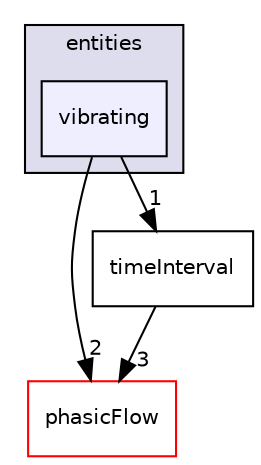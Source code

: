 digraph "src/MotionModel/entities/vibrating" {
  compound=true
  node [ fontsize="10", fontname="Helvetica"];
  edge [ labelfontsize="10", labelfontname="Helvetica"];
  subgraph clusterdir_dfffb364e858dce2ad53d04d398ac8d4 {
    graph [ bgcolor="#ddddee", pencolor="black", label="entities" fontname="Helvetica", fontsize="10", URL="dir_dfffb364e858dce2ad53d04d398ac8d4.html"]
  dir_ce79a630321861b087ba326c0e4a9313 [shape=box, label="vibrating", style="filled", fillcolor="#eeeeff", pencolor="black", URL="dir_ce79a630321861b087ba326c0e4a9313.html"];
  }
  dir_cd7a5046d028e114fc17b2ebc2bd02d2 [shape=box label="phasicFlow" fillcolor="white" style="filled" color="red" URL="dir_cd7a5046d028e114fc17b2ebc2bd02d2.html"];
  dir_25b55a3febb5145dc2832cb286ad31c1 [shape=box label="timeInterval" URL="dir_25b55a3febb5145dc2832cb286ad31c1.html"];
  dir_ce79a630321861b087ba326c0e4a9313->dir_cd7a5046d028e114fc17b2ebc2bd02d2 [headlabel="2", labeldistance=1.5 headhref="dir_000057_000031.html"];
  dir_ce79a630321861b087ba326c0e4a9313->dir_25b55a3febb5145dc2832cb286ad31c1 [headlabel="1", labeldistance=1.5 headhref="dir_000057_000056.html"];
  dir_25b55a3febb5145dc2832cb286ad31c1->dir_cd7a5046d028e114fc17b2ebc2bd02d2 [headlabel="3", labeldistance=1.5 headhref="dir_000056_000031.html"];
}
